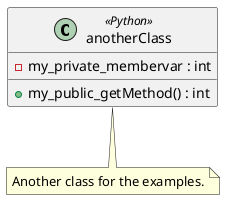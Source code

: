 'PUMLAMR
@startuml
'!include ./../../../pumla_macros.puml

!if ($PUMVarShowBody)
    class anotherClass <<Python>>  {

        ' private functions and members
        ' are considered internal
        !if ($PUMVarShowBodyInternals)
            -my_private_membervar : int
        !endif
        ' public methods are not internal
        +my_public_getMethod() : int

    }
!endif

!if ($PUMVarShowDescr)
    note bottom of anotherClass
        Another class for the examples.
    end note
!endif

@enduml